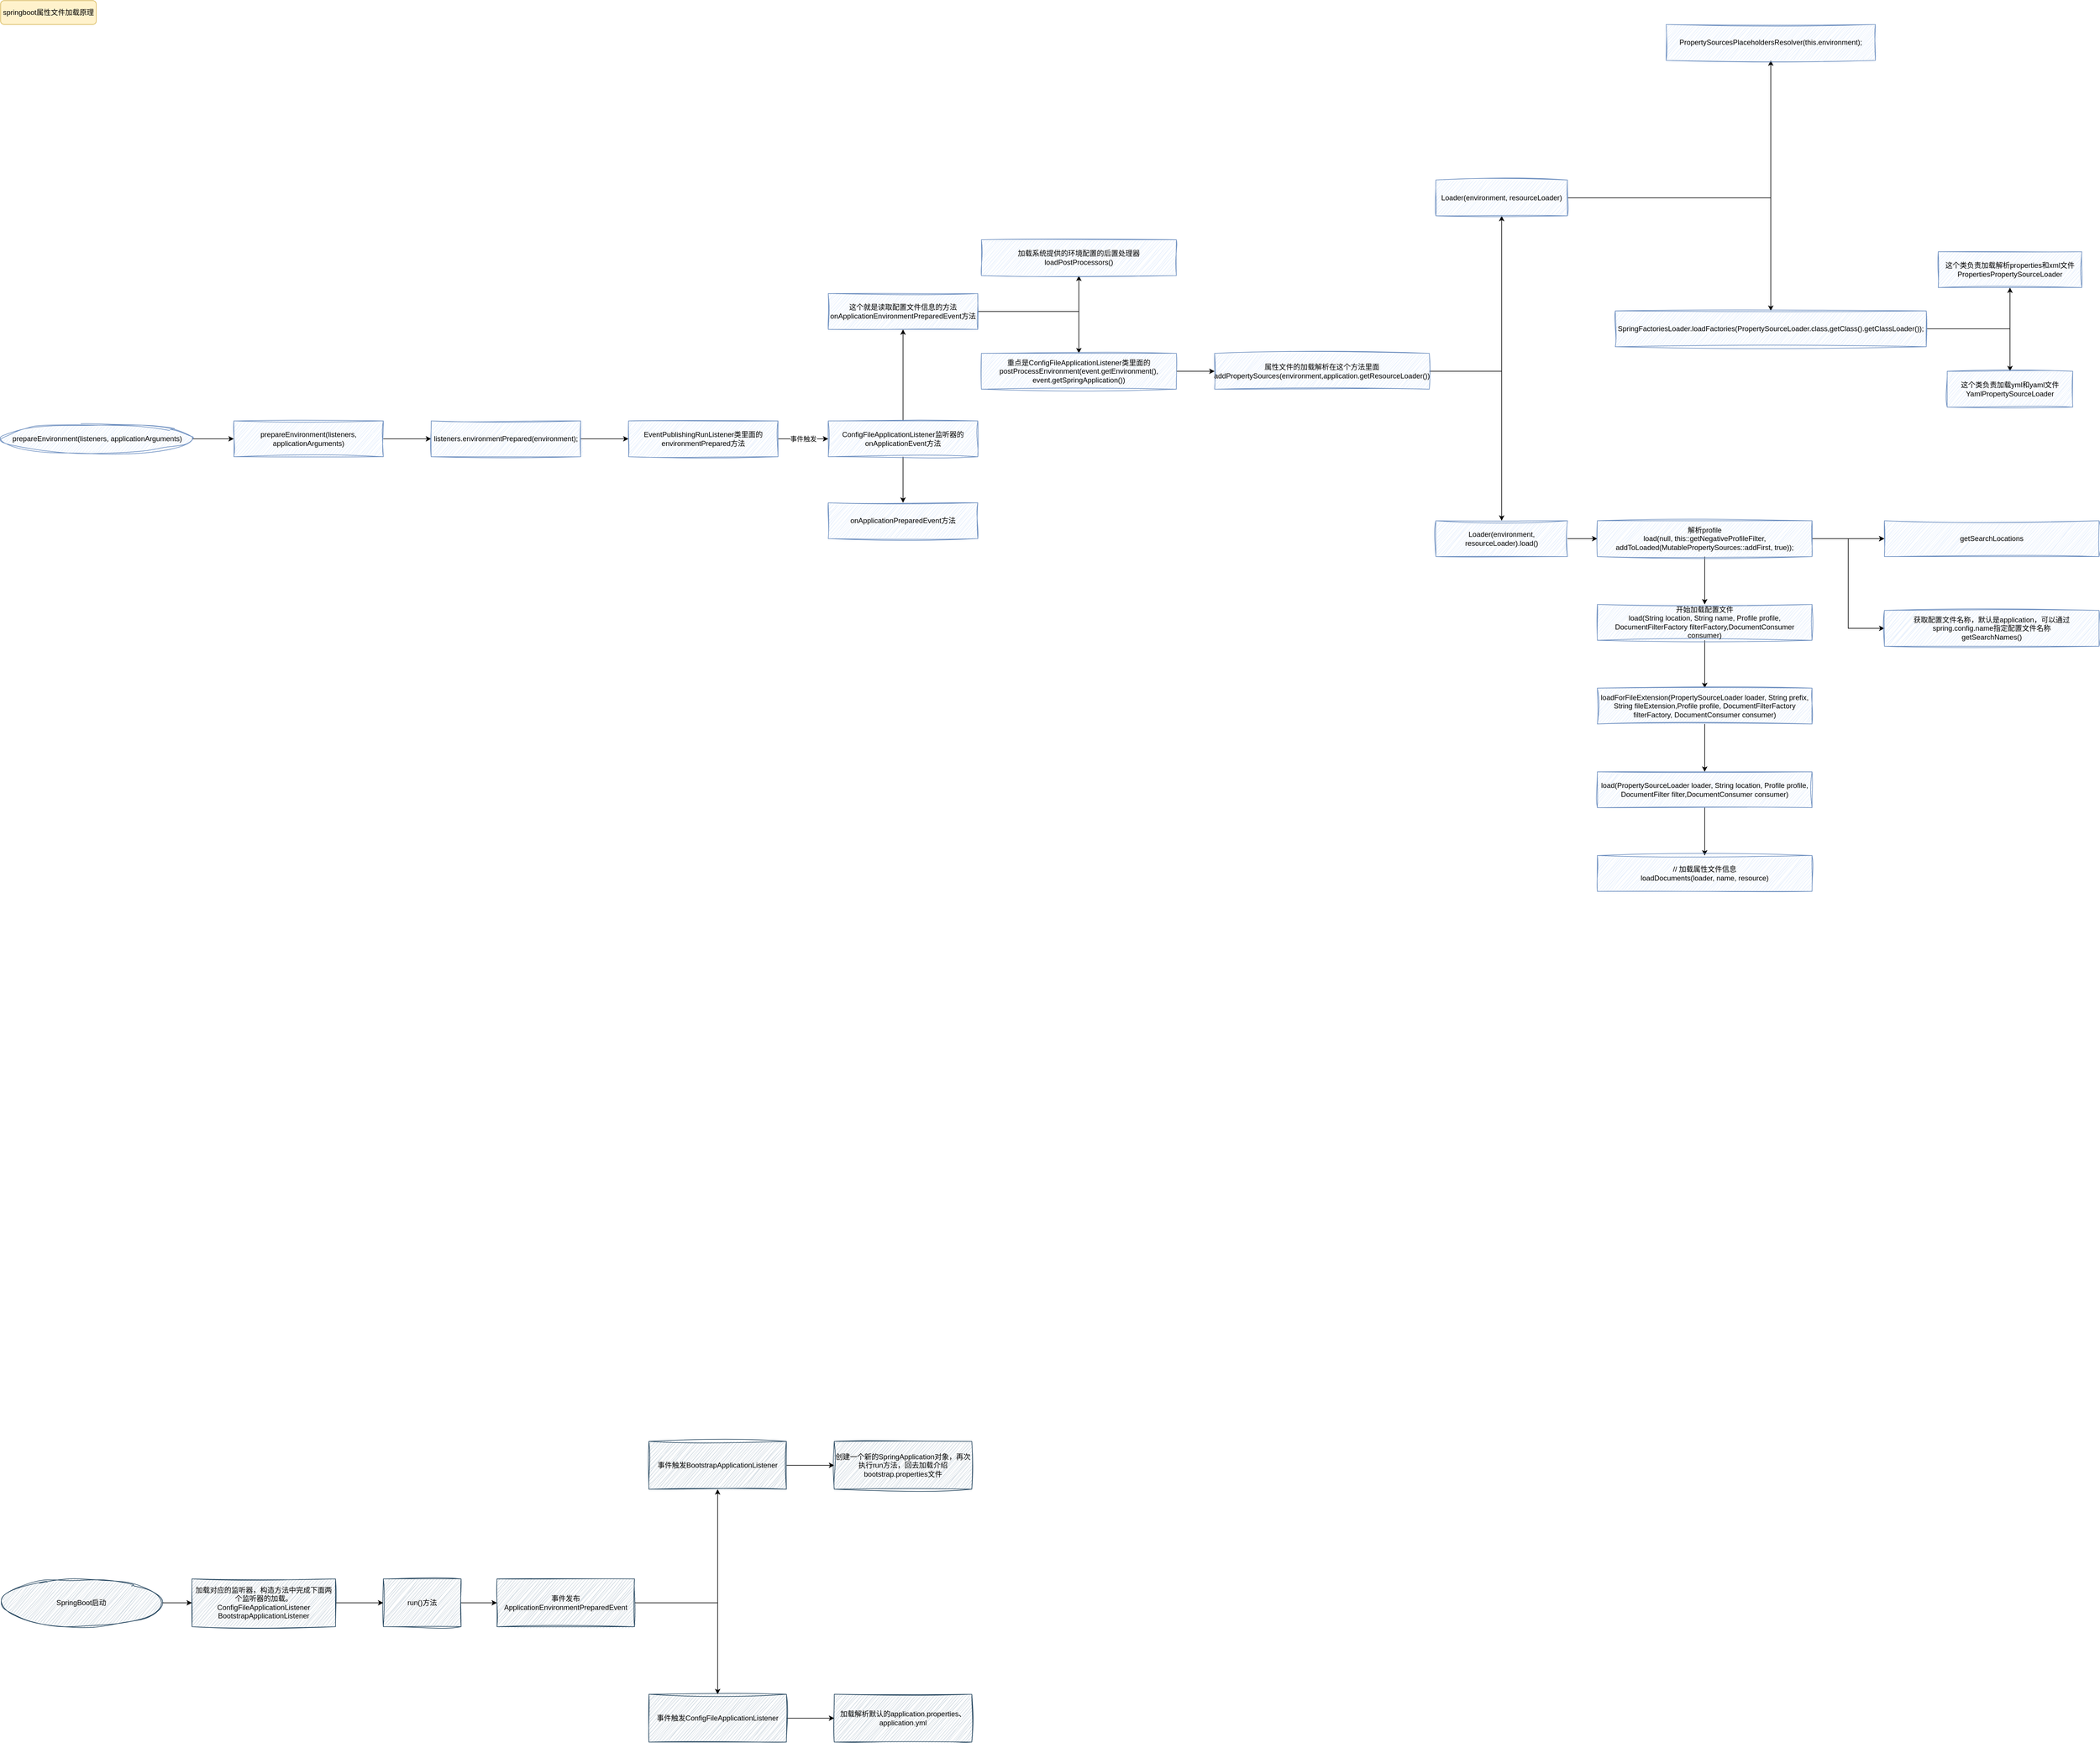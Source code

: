 <mxfile version="28.1.2">
  <diagram name="第 1 页" id="pJoQ1Ndg2AaUiCjgf3xg">
    <mxGraphModel dx="4043" dy="2433" grid="1" gridSize="10" guides="1" tooltips="1" connect="1" arrows="1" fold="1" page="1" pageScale="1" pageWidth="827" pageHeight="1169" math="0" shadow="0">
      <root>
        <mxCell id="0" />
        <mxCell id="1" parent="0" />
        <mxCell id="j2Kr2M3MJOWy4sunJtri-1" value="springboot属性文件加载原理" style="rounded=1;whiteSpace=wrap;html=1;fillColor=#fff2cc;strokeColor=#d6b656;" parent="1" vertex="1">
          <mxGeometry width="160" height="40" as="geometry" />
        </mxCell>
        <mxCell id="OPcFjBGL-2bX_VGJpKU5-2" value="" style="edgeStyle=orthogonalEdgeStyle;rounded=0;orthogonalLoop=1;jettySize=auto;html=1;" parent="1" source="j2Kr2M3MJOWy4sunJtri-2" target="OPcFjBGL-2bX_VGJpKU5-1" edge="1">
          <mxGeometry relative="1" as="geometry" />
        </mxCell>
        <mxCell id="j2Kr2M3MJOWy4sunJtri-2" value="&lt;div class=&quot;lake-content&quot;&gt;&lt;span class=&quot;ne-text&quot;&gt;&amp;nbsp;prepareEnvironment(listeners, applicationArguments)&lt;/span&gt;&lt;/div&gt;" style="strokeWidth=1;html=1;shape=mxgraph.flowchart.start_2;whiteSpace=wrap;sketch=1;curveFitting=1;jiggle=2;fillColor=#dae8fc;strokeColor=#6c8ebf;" parent="1" vertex="1">
          <mxGeometry y="708" width="320" height="50" as="geometry" />
        </mxCell>
        <mxCell id="OPcFjBGL-2bX_VGJpKU5-4" value="" style="edgeStyle=orthogonalEdgeStyle;rounded=0;orthogonalLoop=1;jettySize=auto;html=1;" parent="1" source="OPcFjBGL-2bX_VGJpKU5-1" target="OPcFjBGL-2bX_VGJpKU5-3" edge="1">
          <mxGeometry relative="1" as="geometry" />
        </mxCell>
        <mxCell id="OPcFjBGL-2bX_VGJpKU5-1" value="prepareEnvironment(listeners, applicationArguments)" style="whiteSpace=wrap;html=1;fillColor=#dae8fc;strokeColor=#6c8ebf;strokeWidth=1;sketch=1;curveFitting=1;jiggle=2;" parent="1" vertex="1">
          <mxGeometry x="390" y="703" width="250" height="60" as="geometry" />
        </mxCell>
        <mxCell id="OPcFjBGL-2bX_VGJpKU5-6" value="" style="edgeStyle=orthogonalEdgeStyle;rounded=0;orthogonalLoop=1;jettySize=auto;html=1;" parent="1" source="OPcFjBGL-2bX_VGJpKU5-3" target="OPcFjBGL-2bX_VGJpKU5-5" edge="1">
          <mxGeometry relative="1" as="geometry" />
        </mxCell>
        <mxCell id="OPcFjBGL-2bX_VGJpKU5-3" value="listeners.environmentPrepared(environment);" style="whiteSpace=wrap;html=1;fillColor=#dae8fc;strokeColor=#6c8ebf;strokeWidth=1;sketch=1;curveFitting=1;jiggle=2;" parent="1" vertex="1">
          <mxGeometry x="720" y="703" width="250" height="60" as="geometry" />
        </mxCell>
        <mxCell id="OPcFjBGL-2bX_VGJpKU5-8" value="" style="edgeStyle=orthogonalEdgeStyle;rounded=0;orthogonalLoop=1;jettySize=auto;html=1;" parent="1" source="OPcFjBGL-2bX_VGJpKU5-5" target="OPcFjBGL-2bX_VGJpKU5-7" edge="1">
          <mxGeometry relative="1" as="geometry" />
        </mxCell>
        <mxCell id="OPcFjBGL-2bX_VGJpKU5-9" value="事件触发" style="edgeLabel;html=1;align=center;verticalAlign=middle;resizable=0;points=[];" parent="OPcFjBGL-2bX_VGJpKU5-8" vertex="1" connectable="0">
          <mxGeometry x="-0.25" y="-4" relative="1" as="geometry">
            <mxPoint x="10" y="-4" as="offset" />
          </mxGeometry>
        </mxCell>
        <mxCell id="OPcFjBGL-2bX_VGJpKU5-5" value="EventPublishingRunListener类里面的environmentPrepared方法" style="whiteSpace=wrap;html=1;fillColor=#dae8fc;strokeColor=#6c8ebf;strokeWidth=1;sketch=1;curveFitting=1;jiggle=2;" parent="1" vertex="1">
          <mxGeometry x="1050" y="703" width="250" height="60" as="geometry" />
        </mxCell>
        <mxCell id="OPcFjBGL-2bX_VGJpKU5-11" value="" style="edgeStyle=orthogonalEdgeStyle;rounded=0;orthogonalLoop=1;jettySize=auto;html=1;" parent="1" source="OPcFjBGL-2bX_VGJpKU5-7" target="OPcFjBGL-2bX_VGJpKU5-10" edge="1">
          <mxGeometry relative="1" as="geometry" />
        </mxCell>
        <mxCell id="OPcFjBGL-2bX_VGJpKU5-13" value="" style="edgeStyle=orthogonalEdgeStyle;rounded=0;orthogonalLoop=1;jettySize=auto;html=1;" parent="1" source="OPcFjBGL-2bX_VGJpKU5-7" target="OPcFjBGL-2bX_VGJpKU5-12" edge="1">
          <mxGeometry relative="1" as="geometry" />
        </mxCell>
        <mxCell id="OPcFjBGL-2bX_VGJpKU5-7" value="ConfigFileApplicationListener监听器的&lt;br&gt;onApplicationEvent方法" style="whiteSpace=wrap;html=1;fillColor=#dae8fc;strokeColor=#6c8ebf;strokeWidth=1;sketch=1;curveFitting=1;jiggle=2;" parent="1" vertex="1">
          <mxGeometry x="1384" y="703" width="250" height="60" as="geometry" />
        </mxCell>
        <mxCell id="OPcFjBGL-2bX_VGJpKU5-15" value="" style="edgeStyle=orthogonalEdgeStyle;rounded=0;orthogonalLoop=1;jettySize=auto;html=1;" parent="1" source="OPcFjBGL-2bX_VGJpKU5-10" target="OPcFjBGL-2bX_VGJpKU5-14" edge="1">
          <mxGeometry relative="1" as="geometry" />
        </mxCell>
        <mxCell id="OPcFjBGL-2bX_VGJpKU5-17" value="" style="edgeStyle=orthogonalEdgeStyle;rounded=0;orthogonalLoop=1;jettySize=auto;html=1;" parent="1" source="OPcFjBGL-2bX_VGJpKU5-10" target="OPcFjBGL-2bX_VGJpKU5-16" edge="1">
          <mxGeometry relative="1" as="geometry" />
        </mxCell>
        <mxCell id="OPcFjBGL-2bX_VGJpKU5-10" value="这个就是读取配置文件信息的方法&lt;br&gt;onApplicationEnvironmentPreparedEvent方法" style="whiteSpace=wrap;html=1;fillColor=#dae8fc;strokeColor=#6c8ebf;strokeWidth=1;sketch=1;curveFitting=1;jiggle=2;" parent="1" vertex="1">
          <mxGeometry x="1384" y="490" width="250" height="60" as="geometry" />
        </mxCell>
        <mxCell id="OPcFjBGL-2bX_VGJpKU5-12" value="onApplicationPreparedEvent方法" style="whiteSpace=wrap;html=1;fillColor=#dae8fc;strokeColor=#6c8ebf;strokeWidth=1;sketch=1;curveFitting=1;jiggle=2;" parent="1" vertex="1">
          <mxGeometry x="1384" y="840" width="250" height="60" as="geometry" />
        </mxCell>
        <mxCell id="OPcFjBGL-2bX_VGJpKU5-14" value="加载系统提供的环境配置的后置处理器&lt;br&gt;loadPostProcessors()" style="whiteSpace=wrap;html=1;fillColor=#dae8fc;strokeColor=#6c8ebf;strokeWidth=1;sketch=1;curveFitting=1;jiggle=2;" parent="1" vertex="1">
          <mxGeometry x="1640" y="400" width="326" height="60" as="geometry" />
        </mxCell>
        <mxCell id="OPcFjBGL-2bX_VGJpKU5-19" value="" style="edgeStyle=orthogonalEdgeStyle;rounded=0;orthogonalLoop=1;jettySize=auto;html=1;" parent="1" source="OPcFjBGL-2bX_VGJpKU5-16" target="OPcFjBGL-2bX_VGJpKU5-18" edge="1">
          <mxGeometry relative="1" as="geometry" />
        </mxCell>
        <mxCell id="OPcFjBGL-2bX_VGJpKU5-16" value="重点是ConfigFileApplicationListener类里面的&lt;br&gt;postProcessEnvironment(event.getEnvironment(), event.getSpringApplication())" style="whiteSpace=wrap;html=1;fillColor=#dae8fc;strokeColor=#6c8ebf;strokeWidth=1;sketch=1;curveFitting=1;jiggle=2;" parent="1" vertex="1">
          <mxGeometry x="1640" y="590" width="326" height="60" as="geometry" />
        </mxCell>
        <mxCell id="OPcFjBGL-2bX_VGJpKU5-21" value="" style="edgeStyle=orthogonalEdgeStyle;rounded=0;orthogonalLoop=1;jettySize=auto;html=1;" parent="1" source="OPcFjBGL-2bX_VGJpKU5-18" target="OPcFjBGL-2bX_VGJpKU5-20" edge="1">
          <mxGeometry relative="1" as="geometry" />
        </mxCell>
        <mxCell id="OPcFjBGL-2bX_VGJpKU5-23" value="" style="edgeStyle=orthogonalEdgeStyle;rounded=0;orthogonalLoop=1;jettySize=auto;html=1;" parent="1" source="OPcFjBGL-2bX_VGJpKU5-18" target="OPcFjBGL-2bX_VGJpKU5-22" edge="1">
          <mxGeometry relative="1" as="geometry" />
        </mxCell>
        <mxCell id="OPcFjBGL-2bX_VGJpKU5-18" value="属性文件的加载解析在这个方法里面&lt;br&gt;addPropertySources(environment,application.getResourceLoader())" style="whiteSpace=wrap;html=1;fillColor=#dae8fc;strokeColor=#6c8ebf;strokeWidth=1;sketch=1;curveFitting=1;jiggle=2;align=center;" parent="1" vertex="1">
          <mxGeometry x="2030" y="590" width="359" height="60" as="geometry" />
        </mxCell>
        <mxCell id="OPcFjBGL-2bX_VGJpKU5-25" value="" style="edgeStyle=orthogonalEdgeStyle;rounded=0;orthogonalLoop=1;jettySize=auto;html=1;" parent="1" source="OPcFjBGL-2bX_VGJpKU5-20" target="OPcFjBGL-2bX_VGJpKU5-24" edge="1">
          <mxGeometry relative="1" as="geometry" />
        </mxCell>
        <mxCell id="OPcFjBGL-2bX_VGJpKU5-27" value="" style="edgeStyle=orthogonalEdgeStyle;rounded=0;orthogonalLoop=1;jettySize=auto;html=1;" parent="1" source="OPcFjBGL-2bX_VGJpKU5-20" target="OPcFjBGL-2bX_VGJpKU5-26" edge="1">
          <mxGeometry relative="1" as="geometry" />
        </mxCell>
        <mxCell id="OPcFjBGL-2bX_VGJpKU5-20" value="Loader(environment, resourceLoader)" style="whiteSpace=wrap;html=1;fillColor=#dae8fc;strokeColor=#6c8ebf;strokeWidth=1;sketch=1;curveFitting=1;jiggle=2;align=center;" parent="1" vertex="1">
          <mxGeometry x="2400" y="300" width="220" height="60" as="geometry" />
        </mxCell>
        <mxCell id="OPcFjBGL-2bX_VGJpKU5-35" value="" style="edgeStyle=orthogonalEdgeStyle;rounded=0;orthogonalLoop=1;jettySize=auto;html=1;" parent="1" source="OPcFjBGL-2bX_VGJpKU5-22" target="OPcFjBGL-2bX_VGJpKU5-34" edge="1">
          <mxGeometry relative="1" as="geometry" />
        </mxCell>
        <mxCell id="OPcFjBGL-2bX_VGJpKU5-22" value="Loader(environment, resourceLoader).load()" style="whiteSpace=wrap;html=1;fillColor=#dae8fc;strokeColor=#6c8ebf;strokeWidth=1;sketch=1;curveFitting=1;jiggle=2;align=center;" parent="1" vertex="1">
          <mxGeometry x="2400" y="870" width="220" height="60" as="geometry" />
        </mxCell>
        <mxCell id="OPcFjBGL-2bX_VGJpKU5-24" value="PropertySourcesPlaceholdersResolver(this.environment);" style="whiteSpace=wrap;html=1;fillColor=#dae8fc;strokeColor=#6c8ebf;strokeWidth=1;sketch=1;curveFitting=1;jiggle=2;align=center;" parent="1" vertex="1">
          <mxGeometry x="2785" y="40" width="350" height="60" as="geometry" />
        </mxCell>
        <mxCell id="OPcFjBGL-2bX_VGJpKU5-31" value="" style="edgeStyle=orthogonalEdgeStyle;rounded=0;orthogonalLoop=1;jettySize=auto;html=1;" parent="1" source="OPcFjBGL-2bX_VGJpKU5-26" target="OPcFjBGL-2bX_VGJpKU5-30" edge="1">
          <mxGeometry relative="1" as="geometry" />
        </mxCell>
        <mxCell id="OPcFjBGL-2bX_VGJpKU5-33" value="" style="edgeStyle=orthogonalEdgeStyle;rounded=0;orthogonalLoop=1;jettySize=auto;html=1;" parent="1" source="OPcFjBGL-2bX_VGJpKU5-26" target="OPcFjBGL-2bX_VGJpKU5-32" edge="1">
          <mxGeometry relative="1" as="geometry" />
        </mxCell>
        <mxCell id="OPcFjBGL-2bX_VGJpKU5-26" value="&lt;div&gt;SpringFactoriesLoader.loadFactories(PropertySourceLoader.class,&lt;span style=&quot;background-color: transparent; color: light-dark(rgb(0, 0, 0), rgb(255, 255, 255));&quot;&gt;getClass().getClassLoader());&lt;/span&gt;&lt;/div&gt;" style="whiteSpace=wrap;html=1;fillColor=#dae8fc;strokeColor=#6c8ebf;strokeWidth=1;sketch=1;curveFitting=1;jiggle=2;align=center;" parent="1" vertex="1">
          <mxGeometry x="2700" y="519" width="520" height="60" as="geometry" />
        </mxCell>
        <mxCell id="OPcFjBGL-2bX_VGJpKU5-30" value="这个类负责加载解析properties和xml文件&lt;br&gt;PropertiesPropertySourceLoader" style="whiteSpace=wrap;html=1;fillColor=#dae8fc;strokeColor=#6c8ebf;strokeWidth=1;sketch=1;curveFitting=1;jiggle=2;align=center;" parent="1" vertex="1">
          <mxGeometry x="3240" y="420" width="240" height="60" as="geometry" />
        </mxCell>
        <mxCell id="OPcFjBGL-2bX_VGJpKU5-32" value="这个类负责加载yml和yaml文件&lt;br&gt;YamlPropertySourceLoader" style="whiteSpace=wrap;html=1;fillColor=#dae8fc;strokeColor=#6c8ebf;strokeWidth=1;sketch=1;curveFitting=1;jiggle=2;align=center;" parent="1" vertex="1">
          <mxGeometry x="3255" y="620" width="210" height="60" as="geometry" />
        </mxCell>
        <mxCell id="OPcFjBGL-2bX_VGJpKU5-37" value="" style="edgeStyle=orthogonalEdgeStyle;rounded=0;orthogonalLoop=1;jettySize=auto;html=1;" parent="1" source="OPcFjBGL-2bX_VGJpKU5-34" target="OPcFjBGL-2bX_VGJpKU5-36" edge="1">
          <mxGeometry relative="1" as="geometry" />
        </mxCell>
        <mxCell id="OPcFjBGL-2bX_VGJpKU5-38" value="" style="edgeStyle=orthogonalEdgeStyle;rounded=0;orthogonalLoop=1;jettySize=auto;html=1;" parent="1" source="OPcFjBGL-2bX_VGJpKU5-34" target="OPcFjBGL-2bX_VGJpKU5-36" edge="1">
          <mxGeometry relative="1" as="geometry" />
        </mxCell>
        <mxCell id="OPcFjBGL-2bX_VGJpKU5-41" style="edgeStyle=orthogonalEdgeStyle;rounded=0;orthogonalLoop=1;jettySize=auto;html=1;entryX=0;entryY=0.5;entryDx=0;entryDy=0;" parent="1" source="OPcFjBGL-2bX_VGJpKU5-34" target="OPcFjBGL-2bX_VGJpKU5-39" edge="1">
          <mxGeometry relative="1" as="geometry" />
        </mxCell>
        <mxCell id="OPcFjBGL-2bX_VGJpKU5-43" value="" style="edgeStyle=orthogonalEdgeStyle;rounded=0;orthogonalLoop=1;jettySize=auto;html=1;" parent="1" source="OPcFjBGL-2bX_VGJpKU5-34" target="OPcFjBGL-2bX_VGJpKU5-42" edge="1">
          <mxGeometry relative="1" as="geometry" />
        </mxCell>
        <mxCell id="OPcFjBGL-2bX_VGJpKU5-34" value="解析profile&lt;br&gt;load(null, this::getNegativeProfileFilter, addToLoaded(MutablePropertySources::addFirst, true));" style="whiteSpace=wrap;html=1;fillColor=#dae8fc;strokeColor=#6c8ebf;strokeWidth=1;sketch=1;curveFitting=1;jiggle=2;align=center;" parent="1" vertex="1">
          <mxGeometry x="2670" y="870" width="359" height="60" as="geometry" />
        </mxCell>
        <mxCell id="OPcFjBGL-2bX_VGJpKU5-36" value="getSearchLocations" style="whiteSpace=wrap;html=1;fillColor=#dae8fc;strokeColor=#6c8ebf;strokeWidth=1;sketch=1;curveFitting=1;jiggle=2;align=center;" parent="1" vertex="1">
          <mxGeometry x="3150" y="870" width="359" height="60" as="geometry" />
        </mxCell>
        <mxCell id="OPcFjBGL-2bX_VGJpKU5-39" value="获取配置文件名称，默认是application，可以通过spring.config.name指定配置文件名称&lt;br&gt;getSearchNames()" style="whiteSpace=wrap;html=1;fillColor=#dae8fc;strokeColor=#6c8ebf;strokeWidth=1;sketch=1;curveFitting=1;jiggle=2;align=center;" parent="1" vertex="1">
          <mxGeometry x="3150" y="1020" width="359" height="60" as="geometry" />
        </mxCell>
        <mxCell id="OPcFjBGL-2bX_VGJpKU5-45" value="" style="edgeStyle=orthogonalEdgeStyle;rounded=0;orthogonalLoop=1;jettySize=auto;html=1;" parent="1" source="OPcFjBGL-2bX_VGJpKU5-42" target="OPcFjBGL-2bX_VGJpKU5-44" edge="1">
          <mxGeometry relative="1" as="geometry" />
        </mxCell>
        <mxCell id="OPcFjBGL-2bX_VGJpKU5-42" value="开始加载配置文件&lt;br&gt;load(String location, String name, Profile profile, DocumentFilterFactory filterFactory,DocumentConsumer consumer)" style="whiteSpace=wrap;html=1;fillColor=#dae8fc;strokeColor=#6c8ebf;strokeWidth=1;sketch=1;curveFitting=1;jiggle=2;align=center;" parent="1" vertex="1">
          <mxGeometry x="2670" y="1010" width="359" height="60" as="geometry" />
        </mxCell>
        <mxCell id="OPcFjBGL-2bX_VGJpKU5-47" value="" style="edgeStyle=orthogonalEdgeStyle;rounded=0;orthogonalLoop=1;jettySize=auto;html=1;" parent="1" source="OPcFjBGL-2bX_VGJpKU5-44" target="OPcFjBGL-2bX_VGJpKU5-46" edge="1">
          <mxGeometry relative="1" as="geometry" />
        </mxCell>
        <mxCell id="OPcFjBGL-2bX_VGJpKU5-44" value="loadForFileExtension(PropertySourceLoader loader, String prefix, String fileExtension,Profile profile, DocumentFilterFactory filterFactory, DocumentConsumer consumer)" style="whiteSpace=wrap;html=1;fillColor=#dae8fc;strokeColor=#6c8ebf;strokeWidth=1;sketch=1;curveFitting=1;jiggle=2;align=center;" parent="1" vertex="1">
          <mxGeometry x="2670" y="1150" width="359" height="60" as="geometry" />
        </mxCell>
        <mxCell id="OPcFjBGL-2bX_VGJpKU5-49" value="" style="edgeStyle=orthogonalEdgeStyle;rounded=0;orthogonalLoop=1;jettySize=auto;html=1;" parent="1" source="OPcFjBGL-2bX_VGJpKU5-46" target="OPcFjBGL-2bX_VGJpKU5-48" edge="1">
          <mxGeometry relative="1" as="geometry" />
        </mxCell>
        <mxCell id="OPcFjBGL-2bX_VGJpKU5-46" value="load(PropertySourceLoader loader, String location, Profile profile, DocumentFilter filter,DocumentConsumer consumer)" style="whiteSpace=wrap;html=1;fillColor=#dae8fc;strokeColor=#6c8ebf;strokeWidth=1;sketch=1;curveFitting=1;jiggle=2;align=center;" parent="1" vertex="1">
          <mxGeometry x="2670" y="1290" width="359" height="60" as="geometry" />
        </mxCell>
        <mxCell id="OPcFjBGL-2bX_VGJpKU5-48" value="// 加载属性文件信息&lt;br&gt;loadDocuments(loader, name, resource)" style="whiteSpace=wrap;html=1;fillColor=#dae8fc;strokeColor=#6c8ebf;strokeWidth=1;sketch=1;curveFitting=1;jiggle=2;align=center;" parent="1" vertex="1">
          <mxGeometry x="2670" y="1430" width="359" height="60" as="geometry" />
        </mxCell>
        <mxCell id="OPcFjBGL-2bX_VGJpKU5-52" value="" style="edgeStyle=orthogonalEdgeStyle;rounded=0;orthogonalLoop=1;jettySize=auto;html=1;" parent="1" source="OPcFjBGL-2bX_VGJpKU5-50" target="OPcFjBGL-2bX_VGJpKU5-51" edge="1">
          <mxGeometry relative="1" as="geometry" />
        </mxCell>
        <mxCell id="OPcFjBGL-2bX_VGJpKU5-50" value="SpringBoot启动" style="ellipse;whiteSpace=wrap;html=1;fillColor=#bac8d3;strokeColor=#23445d;sketch=1;curveFitting=1;jiggle=2;" parent="1" vertex="1">
          <mxGeometry y="2640" width="270" height="80" as="geometry" />
        </mxCell>
        <mxCell id="OPcFjBGL-2bX_VGJpKU5-54" value="" style="edgeStyle=orthogonalEdgeStyle;rounded=0;orthogonalLoop=1;jettySize=auto;html=1;" parent="1" source="OPcFjBGL-2bX_VGJpKU5-51" target="OPcFjBGL-2bX_VGJpKU5-53" edge="1">
          <mxGeometry relative="1" as="geometry" />
        </mxCell>
        <mxCell id="OPcFjBGL-2bX_VGJpKU5-51" value="加载对应的监听器，构造方法中完成下面两个监听器的加载。&lt;br&gt;ConfigFileApplicationListener&lt;br&gt;BootstrapApplicationListener" style="whiteSpace=wrap;html=1;fillColor=#bac8d3;strokeColor=#23445d;sketch=1;curveFitting=1;jiggle=2;" parent="1" vertex="1">
          <mxGeometry x="320" y="2640" width="240" height="80" as="geometry" />
        </mxCell>
        <mxCell id="OPcFjBGL-2bX_VGJpKU5-56" value="" style="edgeStyle=orthogonalEdgeStyle;rounded=0;orthogonalLoop=1;jettySize=auto;html=1;" parent="1" source="OPcFjBGL-2bX_VGJpKU5-53" target="OPcFjBGL-2bX_VGJpKU5-55" edge="1">
          <mxGeometry relative="1" as="geometry" />
        </mxCell>
        <mxCell id="OPcFjBGL-2bX_VGJpKU5-53" value="run()方法" style="whiteSpace=wrap;html=1;fillColor=#bac8d3;strokeColor=#23445d;sketch=1;curveFitting=1;jiggle=2;" parent="1" vertex="1">
          <mxGeometry x="640" y="2640" width="130" height="80" as="geometry" />
        </mxCell>
        <mxCell id="OPcFjBGL-2bX_VGJpKU5-58" value="" style="edgeStyle=orthogonalEdgeStyle;rounded=0;orthogonalLoop=1;jettySize=auto;html=1;" parent="1" source="OPcFjBGL-2bX_VGJpKU5-55" target="OPcFjBGL-2bX_VGJpKU5-57" edge="1">
          <mxGeometry relative="1" as="geometry" />
        </mxCell>
        <mxCell id="OPcFjBGL-2bX_VGJpKU5-60" value="" style="edgeStyle=orthogonalEdgeStyle;rounded=0;orthogonalLoop=1;jettySize=auto;html=1;" parent="1" source="OPcFjBGL-2bX_VGJpKU5-55" target="OPcFjBGL-2bX_VGJpKU5-59" edge="1">
          <mxGeometry relative="1" as="geometry" />
        </mxCell>
        <mxCell id="OPcFjBGL-2bX_VGJpKU5-55" value="事件发布&lt;br&gt;ApplicationEnvironmentPreparedEvent" style="whiteSpace=wrap;html=1;fillColor=#bac8d3;strokeColor=#23445d;sketch=1;curveFitting=1;jiggle=2;" parent="1" vertex="1">
          <mxGeometry x="830" y="2640" width="230" height="80" as="geometry" />
        </mxCell>
        <mxCell id="OPcFjBGL-2bX_VGJpKU5-62" value="" style="edgeStyle=orthogonalEdgeStyle;rounded=0;orthogonalLoop=1;jettySize=auto;html=1;" parent="1" source="OPcFjBGL-2bX_VGJpKU5-57" target="OPcFjBGL-2bX_VGJpKU5-61" edge="1">
          <mxGeometry relative="1" as="geometry" />
        </mxCell>
        <mxCell id="OPcFjBGL-2bX_VGJpKU5-57" value="事件触发BootstrapApplicationListener" style="whiteSpace=wrap;html=1;fillColor=#bac8d3;strokeColor=#23445d;sketch=1;curveFitting=1;jiggle=2;" parent="1" vertex="1">
          <mxGeometry x="1084" y="2410" width="230" height="80" as="geometry" />
        </mxCell>
        <mxCell id="OPcFjBGL-2bX_VGJpKU5-64" value="" style="edgeStyle=orthogonalEdgeStyle;rounded=0;orthogonalLoop=1;jettySize=auto;html=1;" parent="1" source="OPcFjBGL-2bX_VGJpKU5-59" target="OPcFjBGL-2bX_VGJpKU5-63" edge="1">
          <mxGeometry relative="1" as="geometry" />
        </mxCell>
        <mxCell id="OPcFjBGL-2bX_VGJpKU5-59" value="事件触发ConfigFileApplicationListener" style="whiteSpace=wrap;html=1;fillColor=#bac8d3;strokeColor=#23445d;sketch=1;curveFitting=1;jiggle=2;" parent="1" vertex="1">
          <mxGeometry x="1084" y="2833" width="230" height="80" as="geometry" />
        </mxCell>
        <mxCell id="OPcFjBGL-2bX_VGJpKU5-61" value="创建一个新的SpringApplication对象，再次执行run方法，回去加载介绍bootstrap.properties文件" style="whiteSpace=wrap;html=1;fillColor=#bac8d3;strokeColor=#23445d;sketch=1;curveFitting=1;jiggle=2;" parent="1" vertex="1">
          <mxGeometry x="1394" y="2410" width="230" height="80" as="geometry" />
        </mxCell>
        <mxCell id="OPcFjBGL-2bX_VGJpKU5-63" value="加载解析默认的application.properties、application.yml" style="whiteSpace=wrap;html=1;fillColor=#bac8d3;strokeColor=#23445d;sketch=1;curveFitting=1;jiggle=2;" parent="1" vertex="1">
          <mxGeometry x="1394" y="2833" width="230" height="80" as="geometry" />
        </mxCell>
      </root>
    </mxGraphModel>
  </diagram>
</mxfile>
